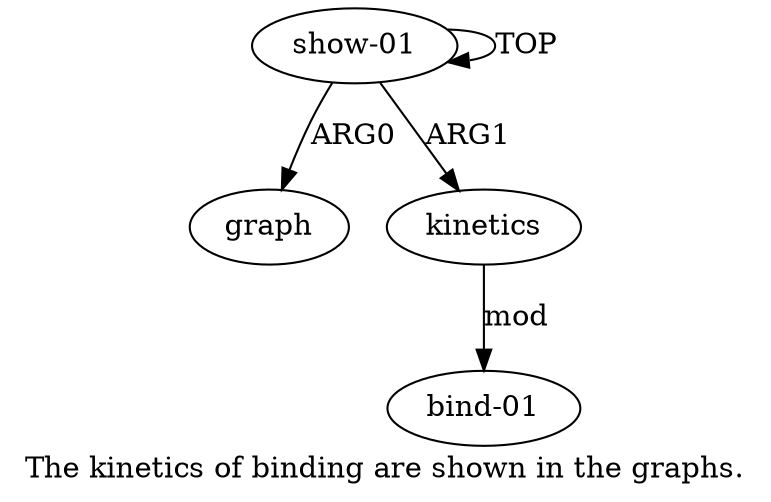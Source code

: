 digraph  {
	graph [label="The kinetics of binding are shown in the graphs."];
	node [label="\N"];
	a1	 [color=black,
		gold_ind=1,
		gold_label="graph",
		label="graph",
		test_ind=1,
		test_label="graph"];
	a0	 [color=black,
		gold_ind=0,
		gold_label="show-01",
		label="show-01",
		test_ind=0,
		test_label="show-01"];
	a0 -> a1 [key=0,
	color=black,
	gold_label=ARG0,
	label=ARG0,
	test_label=ARG0];
a0 -> a0 [key=0,
color=black,
gold_label=TOP,
label=TOP,
test_label=TOP];
a2 [color=black,
gold_ind=2,
gold_label=kinetics,
label=kinetics,
test_ind=2,
test_label=kinetics];
a0 -> a2 [key=0,
color=black,
gold_label=ARG1,
label=ARG1,
test_label=ARG1];
a3 [color=black,
gold_ind=3,
gold_label="bind-01",
label="bind-01",
test_ind=3,
test_label="bind-01"];
a2 -> a3 [key=0,
color=black,
gold_label=mod,
label=mod,
test_label=mod];
}
